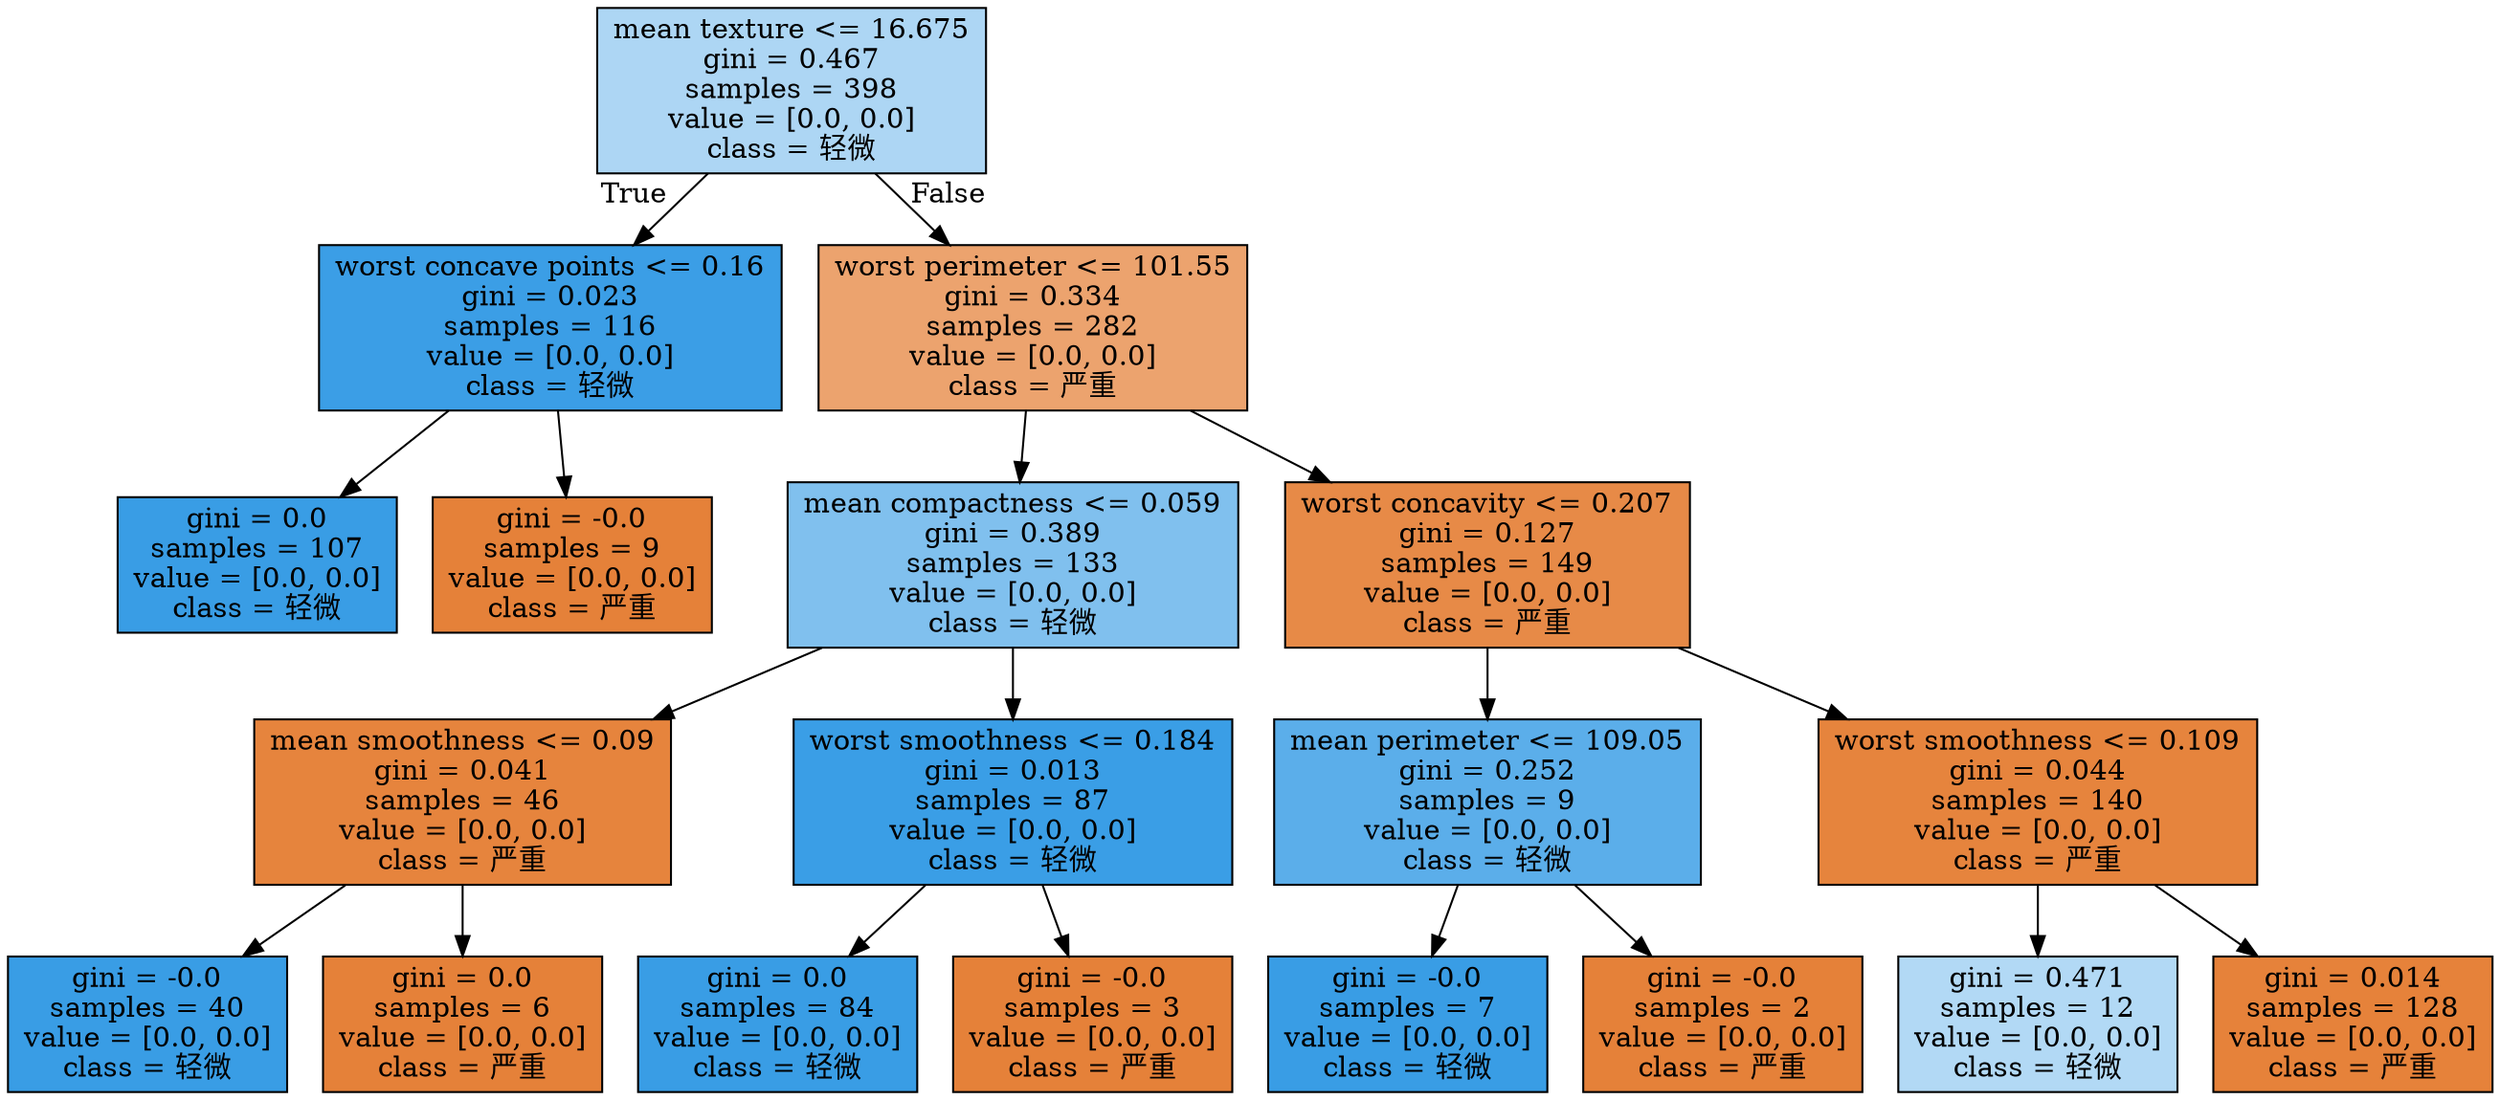digraph Tree {
node [shape=box, style="filled", color="black"] ;
0 [label="mean texture <= 16.675\ngini = 0.467\nsamples = 398\nvalue = [0.0, 0.0]\nclass = 轻微", fillcolor="#399de569"] ;
1 [label="worst concave points <= 0.16\ngini = 0.023\nsamples = 116\nvalue = [0.0, 0.0]\nclass = 轻微", fillcolor="#399de5fc"] ;
0 -> 1 [labeldistance=2.5, labelangle=45, headlabel="True"] ;
2 [label="gini = 0.0\nsamples = 107\nvalue = [0.0, 0.0]\nclass = 轻微", fillcolor="#399de5ff"] ;
1 -> 2 ;
3 [label="gini = -0.0\nsamples = 9\nvalue = [0.0, 0.0]\nclass = 严重", fillcolor="#e58139ff"] ;
1 -> 3 ;
4 [label="worst perimeter <= 101.55\ngini = 0.334\nsamples = 282\nvalue = [0.0, 0.0]\nclass = 严重", fillcolor="#e58139ba"] ;
0 -> 4 [labeldistance=2.5, labelangle=-45, headlabel="False"] ;
5 [label="mean compactness <= 0.059\ngini = 0.389\nsamples = 133\nvalue = [0.0, 0.0]\nclass = 轻微", fillcolor="#399de5a3"] ;
4 -> 5 ;
6 [label="mean smoothness <= 0.09\ngini = 0.041\nsamples = 46\nvalue = [0.0, 0.0]\nclass = 严重", fillcolor="#e58139f9"] ;
5 -> 6 ;
7 [label="gini = -0.0\nsamples = 40\nvalue = [0.0, 0.0]\nclass = 轻微", fillcolor="#399de5ff"] ;
6 -> 7 ;
8 [label="gini = 0.0\nsamples = 6\nvalue = [0.0, 0.0]\nclass = 严重", fillcolor="#e58139ff"] ;
6 -> 8 ;
9 [label="worst smoothness <= 0.184\ngini = 0.013\nsamples = 87\nvalue = [0.0, 0.0]\nclass = 轻微", fillcolor="#399de5fd"] ;
5 -> 9 ;
10 [label="gini = 0.0\nsamples = 84\nvalue = [0.0, 0.0]\nclass = 轻微", fillcolor="#399de5ff"] ;
9 -> 10 ;
11 [label="gini = -0.0\nsamples = 3\nvalue = [0.0, 0.0]\nclass = 严重", fillcolor="#e58139ff"] ;
9 -> 11 ;
12 [label="worst concavity <= 0.207\ngini = 0.127\nsamples = 149\nvalue = [0.0, 0.0]\nclass = 严重", fillcolor="#e58139ec"] ;
4 -> 12 ;
13 [label="mean perimeter <= 109.05\ngini = 0.252\nsamples = 9\nvalue = [0.0, 0.0]\nclass = 轻微", fillcolor="#399de5d3"] ;
12 -> 13 ;
14 [label="gini = -0.0\nsamples = 7\nvalue = [0.0, 0.0]\nclass = 轻微", fillcolor="#399de5ff"] ;
13 -> 14 ;
15 [label="gini = -0.0\nsamples = 2\nvalue = [0.0, 0.0]\nclass = 严重", fillcolor="#e58139ff"] ;
13 -> 15 ;
16 [label="worst smoothness <= 0.109\ngini = 0.044\nsamples = 140\nvalue = [0.0, 0.0]\nclass = 严重", fillcolor="#e58139f9"] ;
12 -> 16 ;
17 [label="gini = 0.471\nsamples = 12\nvalue = [0.0, 0.0]\nclass = 轻微", fillcolor="#399de562"] ;
16 -> 17 ;
18 [label="gini = 0.014\nsamples = 128\nvalue = [0.0, 0.0]\nclass = 严重", fillcolor="#e58139fd"] ;
16 -> 18 ;
}